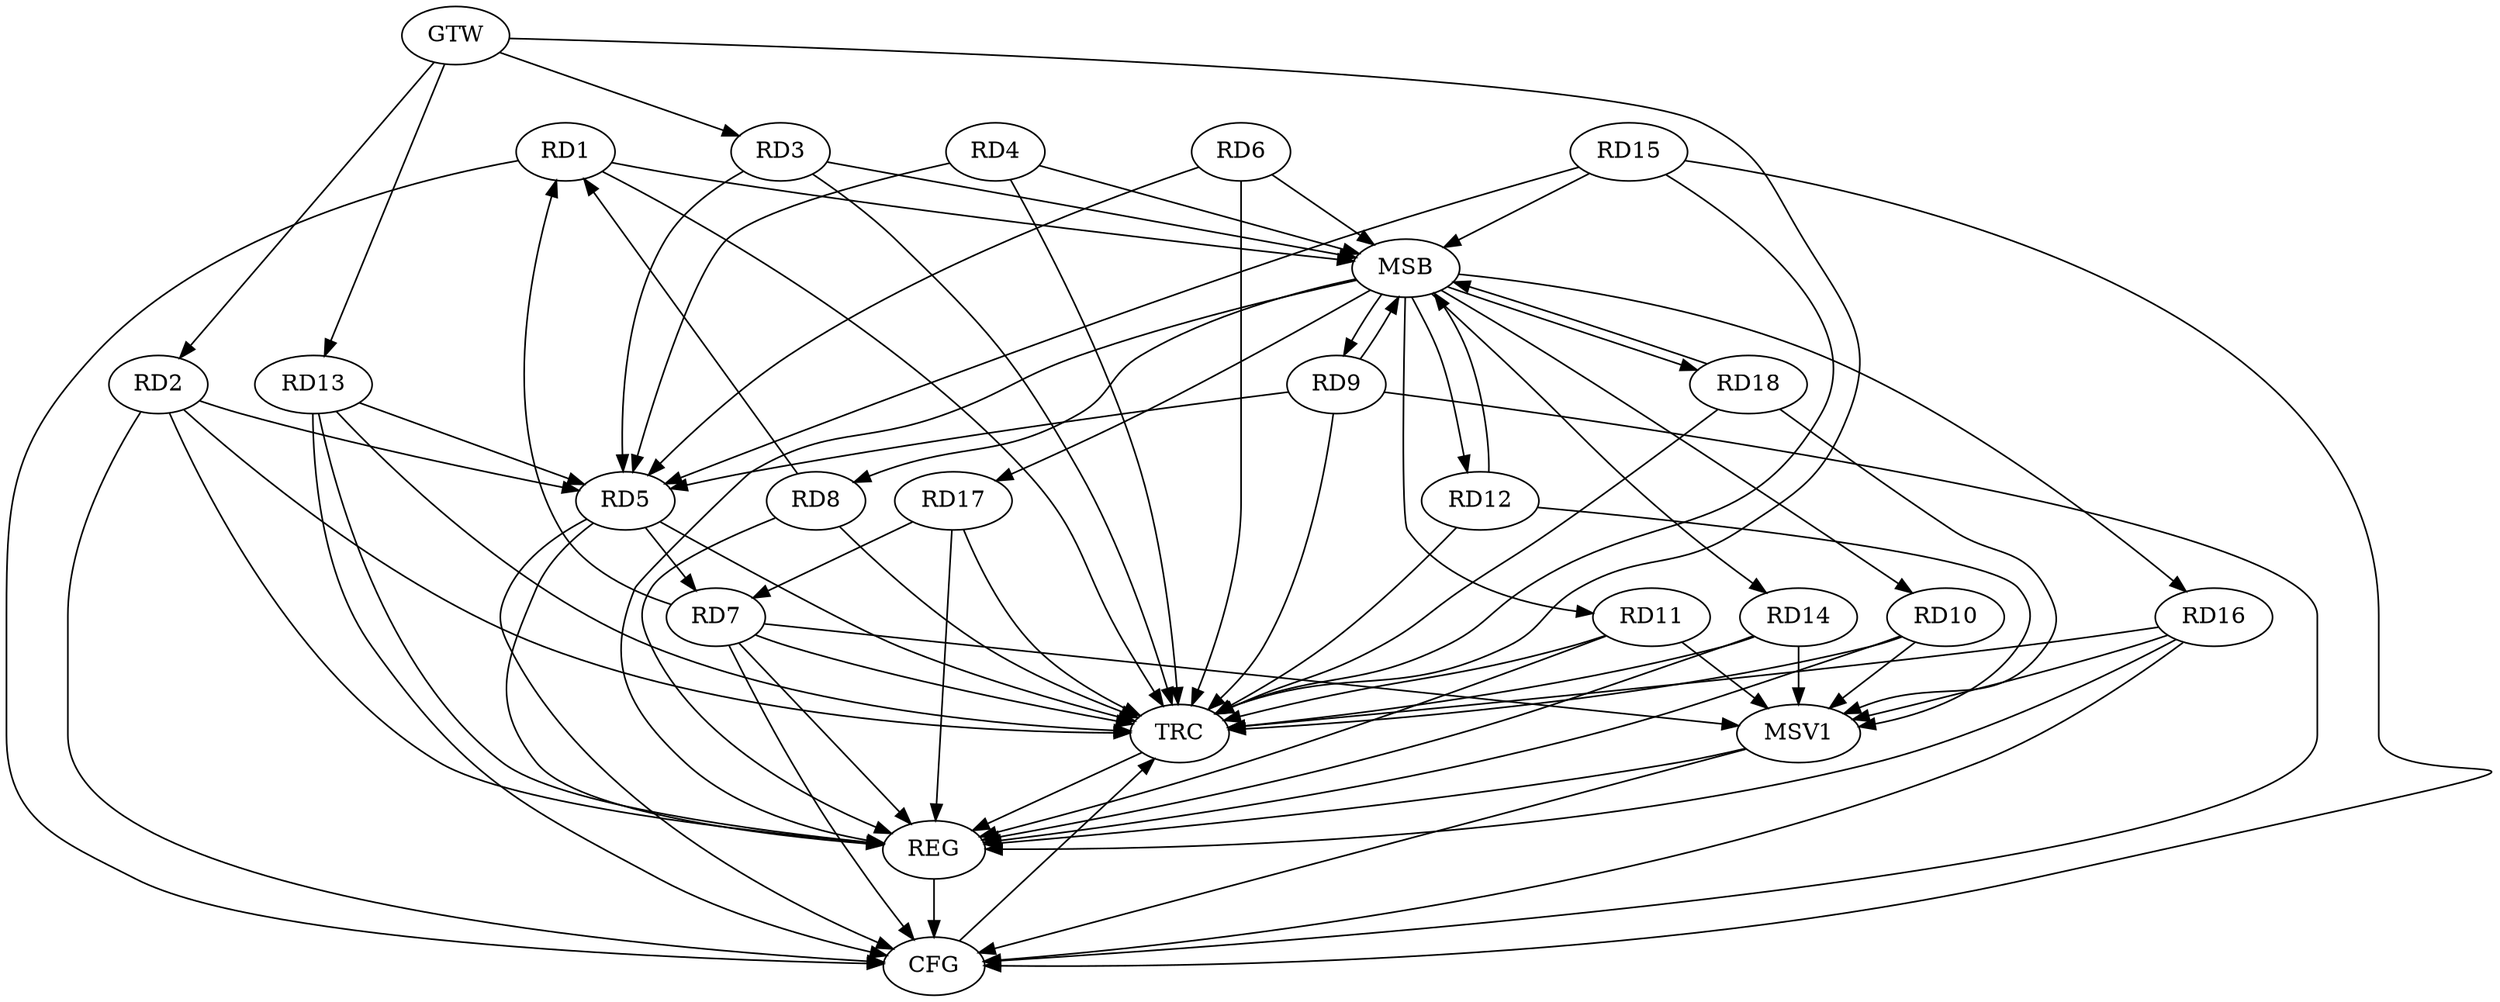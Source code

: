 strict digraph G {
  RD1 [ label="RD1" ];
  RD2 [ label="RD2" ];
  RD3 [ label="RD3" ];
  RD4 [ label="RD4" ];
  RD5 [ label="RD5" ];
  RD6 [ label="RD6" ];
  RD7 [ label="RD7" ];
  RD8 [ label="RD8" ];
  RD9 [ label="RD9" ];
  RD10 [ label="RD10" ];
  RD11 [ label="RD11" ];
  RD12 [ label="RD12" ];
  RD13 [ label="RD13" ];
  RD14 [ label="RD14" ];
  RD15 [ label="RD15" ];
  RD16 [ label="RD16" ];
  RD17 [ label="RD17" ];
  RD18 [ label="RD18" ];
  GTW [ label="GTW" ];
  REG [ label="REG" ];
  MSB [ label="MSB" ];
  CFG [ label="CFG" ];
  TRC [ label="TRC" ];
  MSV1 [ label="MSV1" ];
  RD7 -> RD1;
  RD8 -> RD1;
  RD5 -> RD7;
  RD17 -> RD7;
  GTW -> RD2;
  GTW -> RD3;
  GTW -> RD13;
  RD2 -> REG;
  RD5 -> REG;
  RD7 -> REG;
  RD8 -> REG;
  RD10 -> REG;
  RD11 -> REG;
  RD13 -> REG;
  RD14 -> REG;
  RD16 -> REG;
  RD17 -> REG;
  RD1 -> MSB;
  MSB -> REG;
  RD3 -> MSB;
  MSB -> RD10;
  MSB -> RD11;
  MSB -> RD12;
  MSB -> RD17;
  RD4 -> MSB;
  MSB -> RD9;
  RD6 -> MSB;
  MSB -> RD16;
  RD9 -> MSB;
  MSB -> RD8;
  MSB -> RD14;
  RD12 -> MSB;
  MSB -> RD18;
  RD15 -> MSB;
  RD18 -> MSB;
  RD1 -> CFG;
  RD2 -> CFG;
  RD9 -> CFG;
  RD15 -> CFG;
  RD5 -> CFG;
  RD16 -> CFG;
  RD7 -> CFG;
  RD13 -> CFG;
  REG -> CFG;
  RD1 -> TRC;
  RD2 -> TRC;
  RD3 -> TRC;
  RD4 -> TRC;
  RD5 -> TRC;
  RD6 -> TRC;
  RD7 -> TRC;
  RD8 -> TRC;
  RD9 -> TRC;
  RD10 -> TRC;
  RD11 -> TRC;
  RD12 -> TRC;
  RD13 -> TRC;
  RD14 -> TRC;
  RD15 -> TRC;
  RD16 -> TRC;
  RD17 -> TRC;
  RD18 -> TRC;
  GTW -> TRC;
  CFG -> TRC;
  TRC -> REG;
  RD2 -> RD5;
  RD9 -> RD5;
  RD13 -> RD5;
  RD4 -> RD5;
  RD15 -> RD5;
  RD3 -> RD5;
  RD6 -> RD5;
  RD7 -> MSV1;
  RD11 -> MSV1;
  RD14 -> MSV1;
  RD18 -> MSV1;
  RD10 -> MSV1;
  RD16 -> MSV1;
  RD12 -> MSV1;
  MSV1 -> REG;
  MSV1 -> CFG;
}
